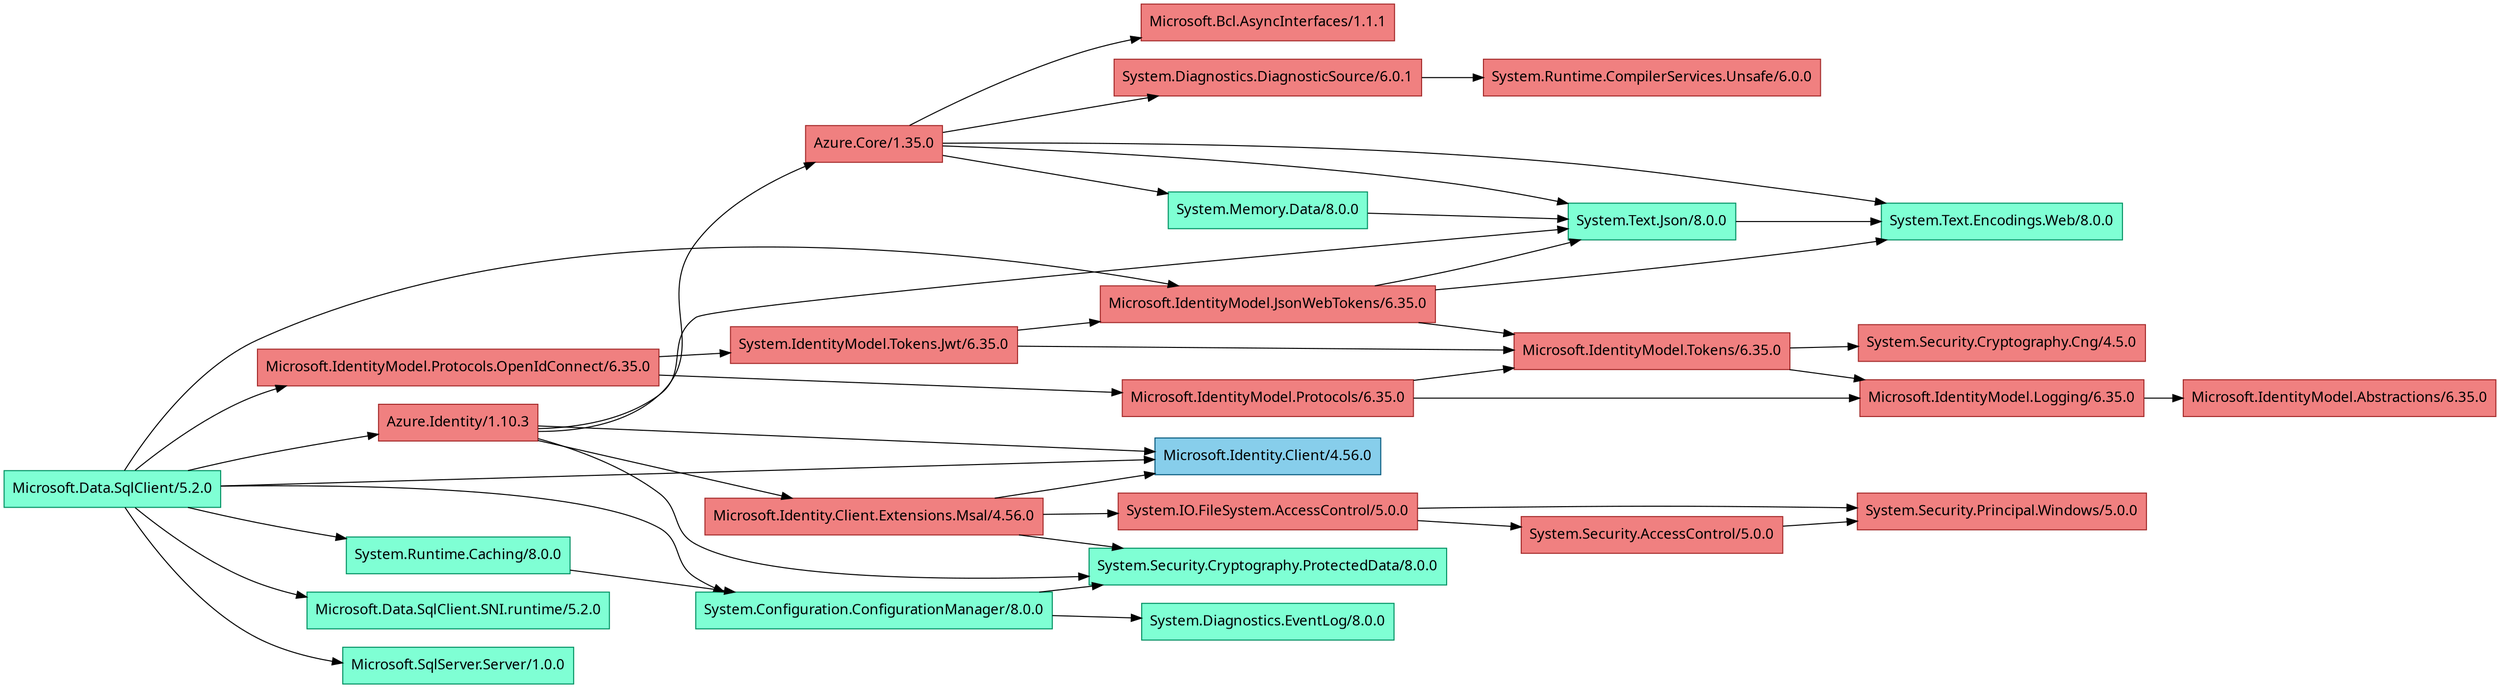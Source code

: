 # Generated by https://github.com/0xced/Chisel

digraph
{
  rankdir=LR
  node [ fontname = "Segoe UI, sans-serif", shape = box, style = filled, fillcolor = aquamarine, color = "#009061" ]

  "Azure.Core/1.35.0" -> "Microsoft.Bcl.AsyncInterfaces/1.1.1"
  "Azure.Core/1.35.0" -> "System.Diagnostics.DiagnosticSource/6.0.1"
  "Azure.Core/1.35.0" -> "System.Memory.Data/8.0.0"
  "Azure.Core/1.35.0" -> "System.Text.Encodings.Web/8.0.0"
  "Azure.Core/1.35.0" -> "System.Text.Json/8.0.0"
  "Azure.Identity/1.10.3" -> "Azure.Core/1.35.0"
  "Azure.Identity/1.10.3" -> "Microsoft.Identity.Client/4.56.0"
  "Azure.Identity/1.10.3" -> "Microsoft.Identity.Client.Extensions.Msal/4.56.0"
  "Azure.Identity/1.10.3" -> "System.Security.Cryptography.ProtectedData/8.0.0"
  "Azure.Identity/1.10.3" -> "System.Text.Json/8.0.0"
  "Microsoft.Data.SqlClient/5.2.0" -> "Azure.Identity/1.10.3"
  "Microsoft.Data.SqlClient/5.2.0" -> "Microsoft.Data.SqlClient.SNI.runtime/5.2.0"
  "Microsoft.Data.SqlClient/5.2.0" -> "Microsoft.Identity.Client/4.56.0"
  "Microsoft.Data.SqlClient/5.2.0" -> "Microsoft.IdentityModel.JsonWebTokens/6.35.0"
  "Microsoft.Data.SqlClient/5.2.0" -> "Microsoft.IdentityModel.Protocols.OpenIdConnect/6.35.0"
  "Microsoft.Data.SqlClient/5.2.0" -> "Microsoft.SqlServer.Server/1.0.0"
  "Microsoft.Data.SqlClient/5.2.0" -> "System.Configuration.ConfigurationManager/8.0.0"
  "Microsoft.Data.SqlClient/5.2.0" -> "System.Runtime.Caching/8.0.0"
  "Microsoft.Identity.Client.Extensions.Msal/4.56.0" -> "Microsoft.Identity.Client/4.56.0"
  "Microsoft.Identity.Client.Extensions.Msal/4.56.0" -> "System.IO.FileSystem.AccessControl/5.0.0"
  "Microsoft.Identity.Client.Extensions.Msal/4.56.0" -> "System.Security.Cryptography.ProtectedData/8.0.0"
  "Microsoft.IdentityModel.JsonWebTokens/6.35.0" -> "Microsoft.IdentityModel.Tokens/6.35.0"
  "Microsoft.IdentityModel.JsonWebTokens/6.35.0" -> "System.Text.Encodings.Web/8.0.0"
  "Microsoft.IdentityModel.JsonWebTokens/6.35.0" -> "System.Text.Json/8.0.0"
  "Microsoft.IdentityModel.Logging/6.35.0" -> "Microsoft.IdentityModel.Abstractions/6.35.0"
  "Microsoft.IdentityModel.Protocols/6.35.0" -> "Microsoft.IdentityModel.Logging/6.35.0"
  "Microsoft.IdentityModel.Protocols/6.35.0" -> "Microsoft.IdentityModel.Tokens/6.35.0"
  "Microsoft.IdentityModel.Protocols.OpenIdConnect/6.35.0" -> "Microsoft.IdentityModel.Protocols/6.35.0"
  "Microsoft.IdentityModel.Protocols.OpenIdConnect/6.35.0" -> "System.IdentityModel.Tokens.Jwt/6.35.0"
  "Microsoft.IdentityModel.Tokens/6.35.0" -> "Microsoft.IdentityModel.Logging/6.35.0"
  "Microsoft.IdentityModel.Tokens/6.35.0" -> "System.Security.Cryptography.Cng/4.5.0"
  "System.Configuration.ConfigurationManager/8.0.0" -> "System.Diagnostics.EventLog/8.0.0"
  "System.Configuration.ConfigurationManager/8.0.0" -> "System.Security.Cryptography.ProtectedData/8.0.0"
  "System.Diagnostics.DiagnosticSource/6.0.1" -> "System.Runtime.CompilerServices.Unsafe/6.0.0"
  "System.IdentityModel.Tokens.Jwt/6.35.0" -> "Microsoft.IdentityModel.JsonWebTokens/6.35.0"
  "System.IdentityModel.Tokens.Jwt/6.35.0" -> "Microsoft.IdentityModel.Tokens/6.35.0"
  "System.IO.FileSystem.AccessControl/5.0.0" -> "System.Security.AccessControl/5.0.0"
  "System.IO.FileSystem.AccessControl/5.0.0" -> "System.Security.Principal.Windows/5.0.0"
  "System.Memory.Data/8.0.0" -> "System.Text.Json/8.0.0"
  "System.Runtime.Caching/8.0.0" -> "System.Configuration.ConfigurationManager/8.0.0"
  "System.Security.AccessControl/5.0.0" -> "System.Security.Principal.Windows/5.0.0"
  "System.Text.Json/8.0.0" -> "System.Text.Encodings.Web/8.0.0"

  "Azure.Core/1.35.0" [ fillcolor = lightcoral, color = "#A42A2A" ]
  "Azure.Identity/1.10.3" [ fillcolor = lightcoral, color = "#A42A2A" ]
  "Microsoft.Bcl.AsyncInterfaces/1.1.1" [ fillcolor = lightcoral, color = "#A42A2A" ]
  "Microsoft.Data.SqlClient/5.2.0"
  "Microsoft.Data.SqlClient.SNI.runtime/5.2.0"
  "Microsoft.Identity.Client/4.56.0" [ fillcolor = skyblue, color = "#05587C" ]
  "Microsoft.Identity.Client.Extensions.Msal/4.56.0" [ fillcolor = lightcoral, color = "#A42A2A" ]
  "Microsoft.IdentityModel.Abstractions/6.35.0" [ fillcolor = lightcoral, color = "#A42A2A" ]
  "Microsoft.IdentityModel.JsonWebTokens/6.35.0" [ fillcolor = lightcoral, color = "#A42A2A" ]
  "Microsoft.IdentityModel.Logging/6.35.0" [ fillcolor = lightcoral, color = "#A42A2A" ]
  "Microsoft.IdentityModel.Protocols/6.35.0" [ fillcolor = lightcoral, color = "#A42A2A" ]
  "Microsoft.IdentityModel.Protocols.OpenIdConnect/6.35.0" [ fillcolor = lightcoral, color = "#A42A2A" ]
  "Microsoft.IdentityModel.Tokens/6.35.0" [ fillcolor = lightcoral, color = "#A42A2A" ]
  "Microsoft.SqlServer.Server/1.0.0"
  "System.Configuration.ConfigurationManager/8.0.0"
  "System.Diagnostics.DiagnosticSource/6.0.1" [ fillcolor = lightcoral, color = "#A42A2A" ]
  "System.Diagnostics.EventLog/8.0.0"
  "System.IdentityModel.Tokens.Jwt/6.35.0" [ fillcolor = lightcoral, color = "#A42A2A" ]
  "System.IO.FileSystem.AccessControl/5.0.0" [ fillcolor = lightcoral, color = "#A42A2A" ]
  "System.Memory.Data/8.0.0"
  "System.Runtime.Caching/8.0.0"
  "System.Runtime.CompilerServices.Unsafe/6.0.0" [ fillcolor = lightcoral, color = "#A42A2A" ]
  "System.Security.AccessControl/5.0.0" [ fillcolor = lightcoral, color = "#A42A2A" ]
  "System.Security.Cryptography.Cng/4.5.0" [ fillcolor = lightcoral, color = "#A42A2A" ]
  "System.Security.Cryptography.ProtectedData/8.0.0"
  "System.Security.Principal.Windows/5.0.0" [ fillcolor = lightcoral, color = "#A42A2A" ]
  "System.Text.Encodings.Web/8.0.0"
  "System.Text.Json/8.0.0"
}
